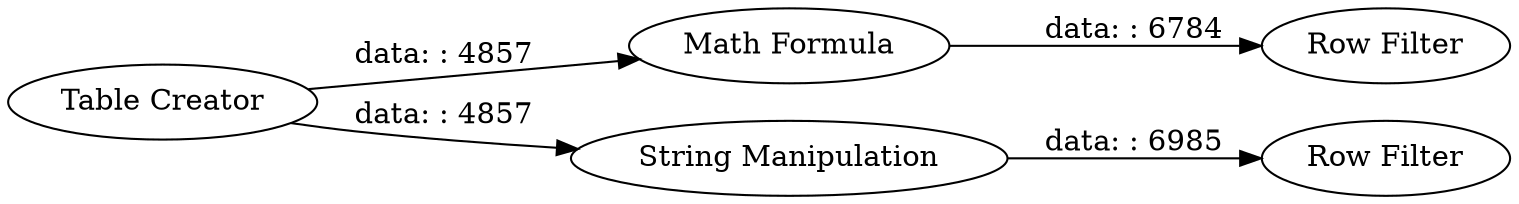 digraph {
	"-8141558144764531088_56" [label="Table Creator"]
	"-8141558144764531088_59" [label="Math Formula"]
	"-8141558144764531088_60" [label="Row Filter"]
	"-8141558144764531088_58" [label="Row Filter"]
	"-8141558144764531088_57" [label="String Manipulation"]
	"-8141558144764531088_56" -> "-8141558144764531088_57" [label="data: : 4857"]
	"-8141558144764531088_56" -> "-8141558144764531088_59" [label="data: : 4857"]
	"-8141558144764531088_59" -> "-8141558144764531088_60" [label="data: : 6784"]
	"-8141558144764531088_57" -> "-8141558144764531088_58" [label="data: : 6985"]
	rankdir=LR
}
